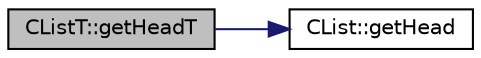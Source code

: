 digraph "CListT::getHeadT"
{
  edge [fontname="Helvetica",fontsize="10",labelfontname="Helvetica",labelfontsize="10"];
  node [fontname="Helvetica",fontsize="10",shape=record];
  rankdir="LR";
  Node1 [label="CListT::getHeadT",height=0.2,width=0.4,color="black", fillcolor="grey75", style="filled" fontcolor="black"];
  Node1 -> Node2 [color="midnightblue",fontsize="10",style="solid",fontname="Helvetica"];
  Node2 [label="CList::getHead",height=0.2,width=0.4,color="black", fillcolor="white", style="filled",URL="$df/db6/class_c_list.html#acc4c74c1684f630c99988a477b0a3eb7"];
}
